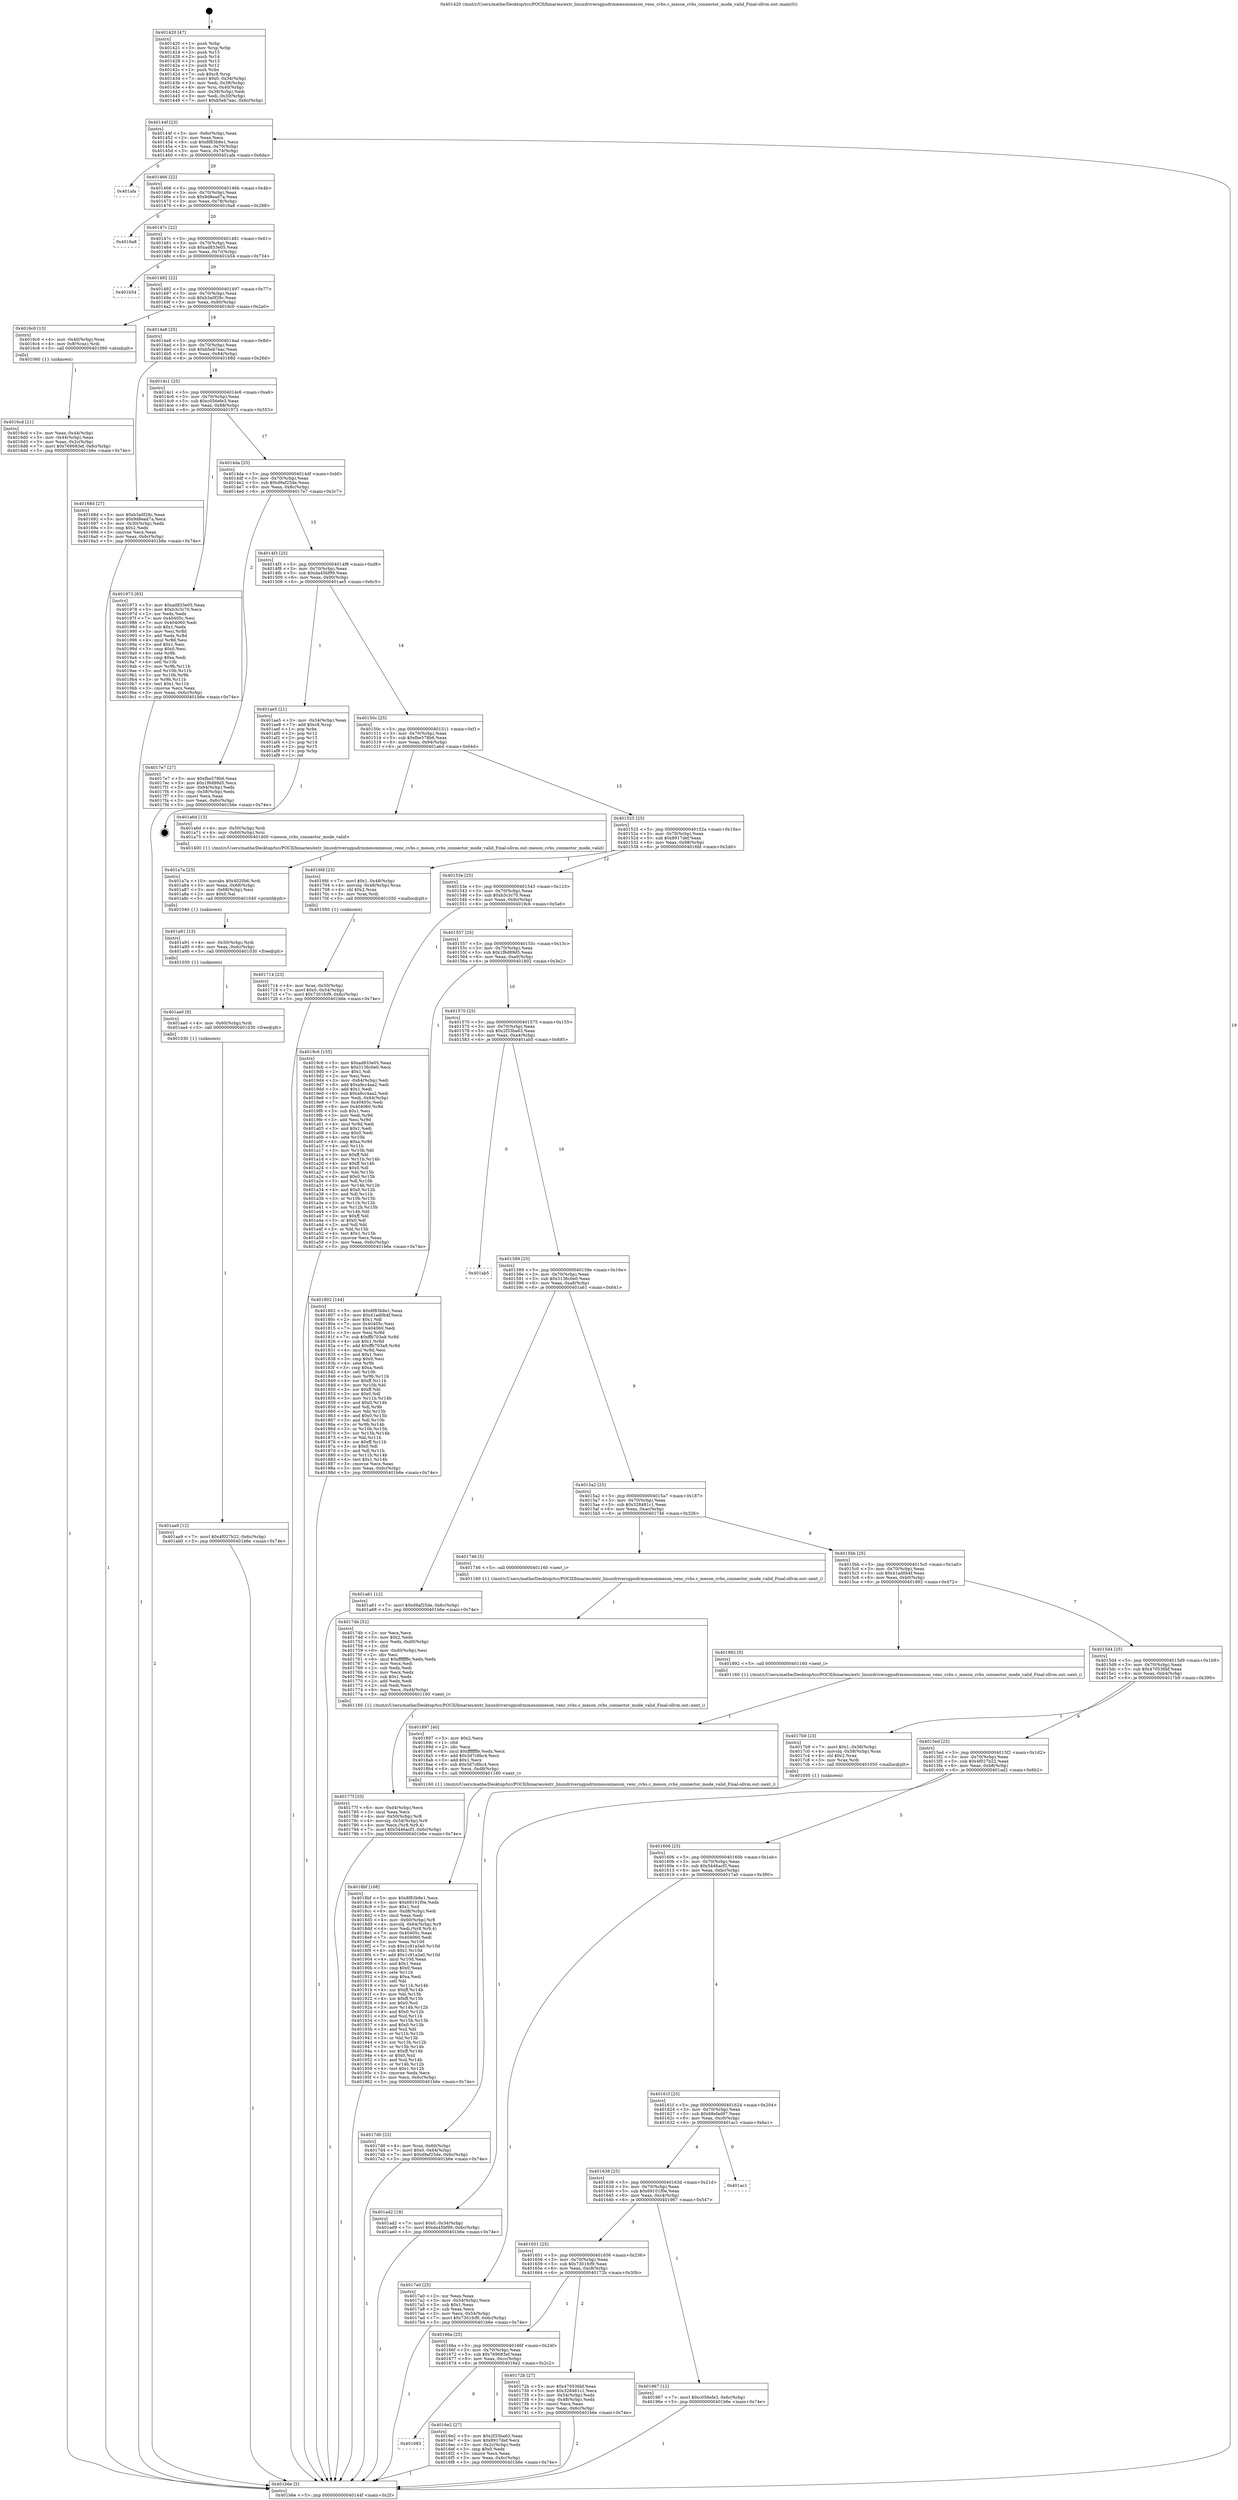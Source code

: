 digraph "0x401420" {
  label = "0x401420 (/mnt/c/Users/mathe/Desktop/tcc/POCII/binaries/extr_linuxdriversgpudrmmesonmeson_venc_cvbs.c_meson_cvbs_connector_mode_valid_Final-ollvm.out::main(0))"
  labelloc = "t"
  node[shape=record]

  Entry [label="",width=0.3,height=0.3,shape=circle,fillcolor=black,style=filled]
  "0x40144f" [label="{
     0x40144f [23]\l
     | [instrs]\l
     &nbsp;&nbsp;0x40144f \<+3\>: mov -0x6c(%rbp),%eax\l
     &nbsp;&nbsp;0x401452 \<+2\>: mov %eax,%ecx\l
     &nbsp;&nbsp;0x401454 \<+6\>: sub $0x8f83b8e1,%ecx\l
     &nbsp;&nbsp;0x40145a \<+3\>: mov %eax,-0x70(%rbp)\l
     &nbsp;&nbsp;0x40145d \<+3\>: mov %ecx,-0x74(%rbp)\l
     &nbsp;&nbsp;0x401460 \<+6\>: je 0000000000401afa \<main+0x6da\>\l
  }"]
  "0x401afa" [label="{
     0x401afa\l
  }", style=dashed]
  "0x401466" [label="{
     0x401466 [22]\l
     | [instrs]\l
     &nbsp;&nbsp;0x401466 \<+5\>: jmp 000000000040146b \<main+0x4b\>\l
     &nbsp;&nbsp;0x40146b \<+3\>: mov -0x70(%rbp),%eax\l
     &nbsp;&nbsp;0x40146e \<+5\>: sub $0x9d8ead7a,%eax\l
     &nbsp;&nbsp;0x401473 \<+3\>: mov %eax,-0x78(%rbp)\l
     &nbsp;&nbsp;0x401476 \<+6\>: je 00000000004016a8 \<main+0x288\>\l
  }"]
  Exit [label="",width=0.3,height=0.3,shape=circle,fillcolor=black,style=filled,peripheries=2]
  "0x4016a8" [label="{
     0x4016a8\l
  }", style=dashed]
  "0x40147c" [label="{
     0x40147c [22]\l
     | [instrs]\l
     &nbsp;&nbsp;0x40147c \<+5\>: jmp 0000000000401481 \<main+0x61\>\l
     &nbsp;&nbsp;0x401481 \<+3\>: mov -0x70(%rbp),%eax\l
     &nbsp;&nbsp;0x401484 \<+5\>: sub $0xad833e05,%eax\l
     &nbsp;&nbsp;0x401489 \<+3\>: mov %eax,-0x7c(%rbp)\l
     &nbsp;&nbsp;0x40148c \<+6\>: je 0000000000401b54 \<main+0x734\>\l
  }"]
  "0x401aa9" [label="{
     0x401aa9 [12]\l
     | [instrs]\l
     &nbsp;&nbsp;0x401aa9 \<+7\>: movl $0x4f027b22,-0x6c(%rbp)\l
     &nbsp;&nbsp;0x401ab0 \<+5\>: jmp 0000000000401b6e \<main+0x74e\>\l
  }"]
  "0x401b54" [label="{
     0x401b54\l
  }", style=dashed]
  "0x401492" [label="{
     0x401492 [22]\l
     | [instrs]\l
     &nbsp;&nbsp;0x401492 \<+5\>: jmp 0000000000401497 \<main+0x77\>\l
     &nbsp;&nbsp;0x401497 \<+3\>: mov -0x70(%rbp),%eax\l
     &nbsp;&nbsp;0x40149a \<+5\>: sub $0xb3a0f28c,%eax\l
     &nbsp;&nbsp;0x40149f \<+3\>: mov %eax,-0x80(%rbp)\l
     &nbsp;&nbsp;0x4014a2 \<+6\>: je 00000000004016c0 \<main+0x2a0\>\l
  }"]
  "0x401aa0" [label="{
     0x401aa0 [9]\l
     | [instrs]\l
     &nbsp;&nbsp;0x401aa0 \<+4\>: mov -0x60(%rbp),%rdi\l
     &nbsp;&nbsp;0x401aa4 \<+5\>: call 0000000000401030 \<free@plt\>\l
     | [calls]\l
     &nbsp;&nbsp;0x401030 \{1\} (unknown)\l
  }"]
  "0x4016c0" [label="{
     0x4016c0 [13]\l
     | [instrs]\l
     &nbsp;&nbsp;0x4016c0 \<+4\>: mov -0x40(%rbp),%rax\l
     &nbsp;&nbsp;0x4016c4 \<+4\>: mov 0x8(%rax),%rdi\l
     &nbsp;&nbsp;0x4016c8 \<+5\>: call 0000000000401060 \<atoi@plt\>\l
     | [calls]\l
     &nbsp;&nbsp;0x401060 \{1\} (unknown)\l
  }"]
  "0x4014a8" [label="{
     0x4014a8 [25]\l
     | [instrs]\l
     &nbsp;&nbsp;0x4014a8 \<+5\>: jmp 00000000004014ad \<main+0x8d\>\l
     &nbsp;&nbsp;0x4014ad \<+3\>: mov -0x70(%rbp),%eax\l
     &nbsp;&nbsp;0x4014b0 \<+5\>: sub $0xb5eb7eac,%eax\l
     &nbsp;&nbsp;0x4014b5 \<+6\>: mov %eax,-0x84(%rbp)\l
     &nbsp;&nbsp;0x4014bb \<+6\>: je 000000000040168d \<main+0x26d\>\l
  }"]
  "0x401a91" [label="{
     0x401a91 [15]\l
     | [instrs]\l
     &nbsp;&nbsp;0x401a91 \<+4\>: mov -0x50(%rbp),%rdi\l
     &nbsp;&nbsp;0x401a95 \<+6\>: mov %eax,-0xdc(%rbp)\l
     &nbsp;&nbsp;0x401a9b \<+5\>: call 0000000000401030 \<free@plt\>\l
     | [calls]\l
     &nbsp;&nbsp;0x401030 \{1\} (unknown)\l
  }"]
  "0x40168d" [label="{
     0x40168d [27]\l
     | [instrs]\l
     &nbsp;&nbsp;0x40168d \<+5\>: mov $0xb3a0f28c,%eax\l
     &nbsp;&nbsp;0x401692 \<+5\>: mov $0x9d8ead7a,%ecx\l
     &nbsp;&nbsp;0x401697 \<+3\>: mov -0x30(%rbp),%edx\l
     &nbsp;&nbsp;0x40169a \<+3\>: cmp $0x2,%edx\l
     &nbsp;&nbsp;0x40169d \<+3\>: cmovne %ecx,%eax\l
     &nbsp;&nbsp;0x4016a0 \<+3\>: mov %eax,-0x6c(%rbp)\l
     &nbsp;&nbsp;0x4016a3 \<+5\>: jmp 0000000000401b6e \<main+0x74e\>\l
  }"]
  "0x4014c1" [label="{
     0x4014c1 [25]\l
     | [instrs]\l
     &nbsp;&nbsp;0x4014c1 \<+5\>: jmp 00000000004014c6 \<main+0xa6\>\l
     &nbsp;&nbsp;0x4014c6 \<+3\>: mov -0x70(%rbp),%eax\l
     &nbsp;&nbsp;0x4014c9 \<+5\>: sub $0xc056efe3,%eax\l
     &nbsp;&nbsp;0x4014ce \<+6\>: mov %eax,-0x88(%rbp)\l
     &nbsp;&nbsp;0x4014d4 \<+6\>: je 0000000000401973 \<main+0x553\>\l
  }"]
  "0x401b6e" [label="{
     0x401b6e [5]\l
     | [instrs]\l
     &nbsp;&nbsp;0x401b6e \<+5\>: jmp 000000000040144f \<main+0x2f\>\l
  }"]
  "0x401420" [label="{
     0x401420 [47]\l
     | [instrs]\l
     &nbsp;&nbsp;0x401420 \<+1\>: push %rbp\l
     &nbsp;&nbsp;0x401421 \<+3\>: mov %rsp,%rbp\l
     &nbsp;&nbsp;0x401424 \<+2\>: push %r15\l
     &nbsp;&nbsp;0x401426 \<+2\>: push %r14\l
     &nbsp;&nbsp;0x401428 \<+2\>: push %r13\l
     &nbsp;&nbsp;0x40142a \<+2\>: push %r12\l
     &nbsp;&nbsp;0x40142c \<+1\>: push %rbx\l
     &nbsp;&nbsp;0x40142d \<+7\>: sub $0xc8,%rsp\l
     &nbsp;&nbsp;0x401434 \<+7\>: movl $0x0,-0x34(%rbp)\l
     &nbsp;&nbsp;0x40143b \<+3\>: mov %edi,-0x38(%rbp)\l
     &nbsp;&nbsp;0x40143e \<+4\>: mov %rsi,-0x40(%rbp)\l
     &nbsp;&nbsp;0x401442 \<+3\>: mov -0x38(%rbp),%edi\l
     &nbsp;&nbsp;0x401445 \<+3\>: mov %edi,-0x30(%rbp)\l
     &nbsp;&nbsp;0x401448 \<+7\>: movl $0xb5eb7eac,-0x6c(%rbp)\l
  }"]
  "0x4016cd" [label="{
     0x4016cd [21]\l
     | [instrs]\l
     &nbsp;&nbsp;0x4016cd \<+3\>: mov %eax,-0x44(%rbp)\l
     &nbsp;&nbsp;0x4016d0 \<+3\>: mov -0x44(%rbp),%eax\l
     &nbsp;&nbsp;0x4016d3 \<+3\>: mov %eax,-0x2c(%rbp)\l
     &nbsp;&nbsp;0x4016d6 \<+7\>: movl $0x769683ef,-0x6c(%rbp)\l
     &nbsp;&nbsp;0x4016dd \<+5\>: jmp 0000000000401b6e \<main+0x74e\>\l
  }"]
  "0x401a7a" [label="{
     0x401a7a [23]\l
     | [instrs]\l
     &nbsp;&nbsp;0x401a7a \<+10\>: movabs $0x4020b6,%rdi\l
     &nbsp;&nbsp;0x401a84 \<+3\>: mov %eax,-0x68(%rbp)\l
     &nbsp;&nbsp;0x401a87 \<+3\>: mov -0x68(%rbp),%esi\l
     &nbsp;&nbsp;0x401a8a \<+2\>: mov $0x0,%al\l
     &nbsp;&nbsp;0x401a8c \<+5\>: call 0000000000401040 \<printf@plt\>\l
     | [calls]\l
     &nbsp;&nbsp;0x401040 \{1\} (unknown)\l
  }"]
  "0x401973" [label="{
     0x401973 [83]\l
     | [instrs]\l
     &nbsp;&nbsp;0x401973 \<+5\>: mov $0xad833e05,%eax\l
     &nbsp;&nbsp;0x401978 \<+5\>: mov $0xb3c3c70,%ecx\l
     &nbsp;&nbsp;0x40197d \<+2\>: xor %edx,%edx\l
     &nbsp;&nbsp;0x40197f \<+7\>: mov 0x40405c,%esi\l
     &nbsp;&nbsp;0x401986 \<+7\>: mov 0x404060,%edi\l
     &nbsp;&nbsp;0x40198d \<+3\>: sub $0x1,%edx\l
     &nbsp;&nbsp;0x401990 \<+3\>: mov %esi,%r8d\l
     &nbsp;&nbsp;0x401993 \<+3\>: add %edx,%r8d\l
     &nbsp;&nbsp;0x401996 \<+4\>: imul %r8d,%esi\l
     &nbsp;&nbsp;0x40199a \<+3\>: and $0x1,%esi\l
     &nbsp;&nbsp;0x40199d \<+3\>: cmp $0x0,%esi\l
     &nbsp;&nbsp;0x4019a0 \<+4\>: sete %r9b\l
     &nbsp;&nbsp;0x4019a4 \<+3\>: cmp $0xa,%edi\l
     &nbsp;&nbsp;0x4019a7 \<+4\>: setl %r10b\l
     &nbsp;&nbsp;0x4019ab \<+3\>: mov %r9b,%r11b\l
     &nbsp;&nbsp;0x4019ae \<+3\>: and %r10b,%r11b\l
     &nbsp;&nbsp;0x4019b1 \<+3\>: xor %r10b,%r9b\l
     &nbsp;&nbsp;0x4019b4 \<+3\>: or %r9b,%r11b\l
     &nbsp;&nbsp;0x4019b7 \<+4\>: test $0x1,%r11b\l
     &nbsp;&nbsp;0x4019bb \<+3\>: cmovne %ecx,%eax\l
     &nbsp;&nbsp;0x4019be \<+3\>: mov %eax,-0x6c(%rbp)\l
     &nbsp;&nbsp;0x4019c1 \<+5\>: jmp 0000000000401b6e \<main+0x74e\>\l
  }"]
  "0x4014da" [label="{
     0x4014da [25]\l
     | [instrs]\l
     &nbsp;&nbsp;0x4014da \<+5\>: jmp 00000000004014df \<main+0xbf\>\l
     &nbsp;&nbsp;0x4014df \<+3\>: mov -0x70(%rbp),%eax\l
     &nbsp;&nbsp;0x4014e2 \<+5\>: sub $0xd9af25de,%eax\l
     &nbsp;&nbsp;0x4014e7 \<+6\>: mov %eax,-0x8c(%rbp)\l
     &nbsp;&nbsp;0x4014ed \<+6\>: je 00000000004017e7 \<main+0x3c7\>\l
  }"]
  "0x4018bf" [label="{
     0x4018bf [168]\l
     | [instrs]\l
     &nbsp;&nbsp;0x4018bf \<+5\>: mov $0x8f83b8e1,%ecx\l
     &nbsp;&nbsp;0x4018c4 \<+5\>: mov $0x69101f0e,%edx\l
     &nbsp;&nbsp;0x4018c9 \<+3\>: mov $0x1,%sil\l
     &nbsp;&nbsp;0x4018cc \<+6\>: mov -0xd8(%rbp),%edi\l
     &nbsp;&nbsp;0x4018d2 \<+3\>: imul %eax,%edi\l
     &nbsp;&nbsp;0x4018d5 \<+4\>: mov -0x60(%rbp),%r8\l
     &nbsp;&nbsp;0x4018d9 \<+4\>: movslq -0x64(%rbp),%r9\l
     &nbsp;&nbsp;0x4018dd \<+4\>: mov %edi,(%r8,%r9,4)\l
     &nbsp;&nbsp;0x4018e1 \<+7\>: mov 0x40405c,%eax\l
     &nbsp;&nbsp;0x4018e8 \<+7\>: mov 0x404060,%edi\l
     &nbsp;&nbsp;0x4018ef \<+3\>: mov %eax,%r10d\l
     &nbsp;&nbsp;0x4018f2 \<+7\>: sub $0x1c91a3a0,%r10d\l
     &nbsp;&nbsp;0x4018f9 \<+4\>: sub $0x1,%r10d\l
     &nbsp;&nbsp;0x4018fd \<+7\>: add $0x1c91a3a0,%r10d\l
     &nbsp;&nbsp;0x401904 \<+4\>: imul %r10d,%eax\l
     &nbsp;&nbsp;0x401908 \<+3\>: and $0x1,%eax\l
     &nbsp;&nbsp;0x40190b \<+3\>: cmp $0x0,%eax\l
     &nbsp;&nbsp;0x40190e \<+4\>: sete %r11b\l
     &nbsp;&nbsp;0x401912 \<+3\>: cmp $0xa,%edi\l
     &nbsp;&nbsp;0x401915 \<+3\>: setl %bl\l
     &nbsp;&nbsp;0x401918 \<+3\>: mov %r11b,%r14b\l
     &nbsp;&nbsp;0x40191b \<+4\>: xor $0xff,%r14b\l
     &nbsp;&nbsp;0x40191f \<+3\>: mov %bl,%r15b\l
     &nbsp;&nbsp;0x401922 \<+4\>: xor $0xff,%r15b\l
     &nbsp;&nbsp;0x401926 \<+4\>: xor $0x0,%sil\l
     &nbsp;&nbsp;0x40192a \<+3\>: mov %r14b,%r12b\l
     &nbsp;&nbsp;0x40192d \<+4\>: and $0x0,%r12b\l
     &nbsp;&nbsp;0x401931 \<+3\>: and %sil,%r11b\l
     &nbsp;&nbsp;0x401934 \<+3\>: mov %r15b,%r13b\l
     &nbsp;&nbsp;0x401937 \<+4\>: and $0x0,%r13b\l
     &nbsp;&nbsp;0x40193b \<+3\>: and %sil,%bl\l
     &nbsp;&nbsp;0x40193e \<+3\>: or %r11b,%r12b\l
     &nbsp;&nbsp;0x401941 \<+3\>: or %bl,%r13b\l
     &nbsp;&nbsp;0x401944 \<+3\>: xor %r13b,%r12b\l
     &nbsp;&nbsp;0x401947 \<+3\>: or %r15b,%r14b\l
     &nbsp;&nbsp;0x40194a \<+4\>: xor $0xff,%r14b\l
     &nbsp;&nbsp;0x40194e \<+4\>: or $0x0,%sil\l
     &nbsp;&nbsp;0x401952 \<+3\>: and %sil,%r14b\l
     &nbsp;&nbsp;0x401955 \<+3\>: or %r14b,%r12b\l
     &nbsp;&nbsp;0x401958 \<+4\>: test $0x1,%r12b\l
     &nbsp;&nbsp;0x40195c \<+3\>: cmovne %edx,%ecx\l
     &nbsp;&nbsp;0x40195f \<+3\>: mov %ecx,-0x6c(%rbp)\l
     &nbsp;&nbsp;0x401962 \<+5\>: jmp 0000000000401b6e \<main+0x74e\>\l
  }"]
  "0x4017e7" [label="{
     0x4017e7 [27]\l
     | [instrs]\l
     &nbsp;&nbsp;0x4017e7 \<+5\>: mov $0xfbe578b6,%eax\l
     &nbsp;&nbsp;0x4017ec \<+5\>: mov $0x1f6d89d5,%ecx\l
     &nbsp;&nbsp;0x4017f1 \<+3\>: mov -0x64(%rbp),%edx\l
     &nbsp;&nbsp;0x4017f4 \<+3\>: cmp -0x58(%rbp),%edx\l
     &nbsp;&nbsp;0x4017f7 \<+3\>: cmovl %ecx,%eax\l
     &nbsp;&nbsp;0x4017fa \<+3\>: mov %eax,-0x6c(%rbp)\l
     &nbsp;&nbsp;0x4017fd \<+5\>: jmp 0000000000401b6e \<main+0x74e\>\l
  }"]
  "0x4014f3" [label="{
     0x4014f3 [25]\l
     | [instrs]\l
     &nbsp;&nbsp;0x4014f3 \<+5\>: jmp 00000000004014f8 \<main+0xd8\>\l
     &nbsp;&nbsp;0x4014f8 \<+3\>: mov -0x70(%rbp),%eax\l
     &nbsp;&nbsp;0x4014fb \<+5\>: sub $0xda45bf99,%eax\l
     &nbsp;&nbsp;0x401500 \<+6\>: mov %eax,-0x90(%rbp)\l
     &nbsp;&nbsp;0x401506 \<+6\>: je 0000000000401ae5 \<main+0x6c5\>\l
  }"]
  "0x401897" [label="{
     0x401897 [40]\l
     | [instrs]\l
     &nbsp;&nbsp;0x401897 \<+5\>: mov $0x2,%ecx\l
     &nbsp;&nbsp;0x40189c \<+1\>: cltd\l
     &nbsp;&nbsp;0x40189d \<+2\>: idiv %ecx\l
     &nbsp;&nbsp;0x40189f \<+6\>: imul $0xfffffffe,%edx,%ecx\l
     &nbsp;&nbsp;0x4018a5 \<+6\>: add $0x3d7c8bc4,%ecx\l
     &nbsp;&nbsp;0x4018ab \<+3\>: add $0x1,%ecx\l
     &nbsp;&nbsp;0x4018ae \<+6\>: sub $0x3d7c8bc4,%ecx\l
     &nbsp;&nbsp;0x4018b4 \<+6\>: mov %ecx,-0xd8(%rbp)\l
     &nbsp;&nbsp;0x4018ba \<+5\>: call 0000000000401160 \<next_i\>\l
     | [calls]\l
     &nbsp;&nbsp;0x401160 \{1\} (/mnt/c/Users/mathe/Desktop/tcc/POCII/binaries/extr_linuxdriversgpudrmmesonmeson_venc_cvbs.c_meson_cvbs_connector_mode_valid_Final-ollvm.out::next_i)\l
  }"]
  "0x401ae5" [label="{
     0x401ae5 [21]\l
     | [instrs]\l
     &nbsp;&nbsp;0x401ae5 \<+3\>: mov -0x34(%rbp),%eax\l
     &nbsp;&nbsp;0x401ae8 \<+7\>: add $0xc8,%rsp\l
     &nbsp;&nbsp;0x401aef \<+1\>: pop %rbx\l
     &nbsp;&nbsp;0x401af0 \<+2\>: pop %r12\l
     &nbsp;&nbsp;0x401af2 \<+2\>: pop %r13\l
     &nbsp;&nbsp;0x401af4 \<+2\>: pop %r14\l
     &nbsp;&nbsp;0x401af6 \<+2\>: pop %r15\l
     &nbsp;&nbsp;0x401af8 \<+1\>: pop %rbp\l
     &nbsp;&nbsp;0x401af9 \<+1\>: ret\l
  }"]
  "0x40150c" [label="{
     0x40150c [25]\l
     | [instrs]\l
     &nbsp;&nbsp;0x40150c \<+5\>: jmp 0000000000401511 \<main+0xf1\>\l
     &nbsp;&nbsp;0x401511 \<+3\>: mov -0x70(%rbp),%eax\l
     &nbsp;&nbsp;0x401514 \<+5\>: sub $0xfbe578b6,%eax\l
     &nbsp;&nbsp;0x401519 \<+6\>: mov %eax,-0x94(%rbp)\l
     &nbsp;&nbsp;0x40151f \<+6\>: je 0000000000401a6d \<main+0x64d\>\l
  }"]
  "0x4017d0" [label="{
     0x4017d0 [23]\l
     | [instrs]\l
     &nbsp;&nbsp;0x4017d0 \<+4\>: mov %rax,-0x60(%rbp)\l
     &nbsp;&nbsp;0x4017d4 \<+7\>: movl $0x0,-0x64(%rbp)\l
     &nbsp;&nbsp;0x4017db \<+7\>: movl $0xd9af25de,-0x6c(%rbp)\l
     &nbsp;&nbsp;0x4017e2 \<+5\>: jmp 0000000000401b6e \<main+0x74e\>\l
  }"]
  "0x401a6d" [label="{
     0x401a6d [13]\l
     | [instrs]\l
     &nbsp;&nbsp;0x401a6d \<+4\>: mov -0x50(%rbp),%rdi\l
     &nbsp;&nbsp;0x401a71 \<+4\>: mov -0x60(%rbp),%rsi\l
     &nbsp;&nbsp;0x401a75 \<+5\>: call 0000000000401400 \<meson_cvbs_connector_mode_valid\>\l
     | [calls]\l
     &nbsp;&nbsp;0x401400 \{1\} (/mnt/c/Users/mathe/Desktop/tcc/POCII/binaries/extr_linuxdriversgpudrmmesonmeson_venc_cvbs.c_meson_cvbs_connector_mode_valid_Final-ollvm.out::meson_cvbs_connector_mode_valid)\l
  }"]
  "0x401525" [label="{
     0x401525 [25]\l
     | [instrs]\l
     &nbsp;&nbsp;0x401525 \<+5\>: jmp 000000000040152a \<main+0x10a\>\l
     &nbsp;&nbsp;0x40152a \<+3\>: mov -0x70(%rbp),%eax\l
     &nbsp;&nbsp;0x40152d \<+5\>: sub $0x8917def,%eax\l
     &nbsp;&nbsp;0x401532 \<+6\>: mov %eax,-0x98(%rbp)\l
     &nbsp;&nbsp;0x401538 \<+6\>: je 00000000004016fd \<main+0x2dd\>\l
  }"]
  "0x40177f" [label="{
     0x40177f [33]\l
     | [instrs]\l
     &nbsp;&nbsp;0x40177f \<+6\>: mov -0xd4(%rbp),%ecx\l
     &nbsp;&nbsp;0x401785 \<+3\>: imul %eax,%ecx\l
     &nbsp;&nbsp;0x401788 \<+4\>: mov -0x50(%rbp),%r8\l
     &nbsp;&nbsp;0x40178c \<+4\>: movslq -0x54(%rbp),%r9\l
     &nbsp;&nbsp;0x401790 \<+4\>: mov %ecx,(%r8,%r9,4)\l
     &nbsp;&nbsp;0x401794 \<+7\>: movl $0x5446acf3,-0x6c(%rbp)\l
     &nbsp;&nbsp;0x40179b \<+5\>: jmp 0000000000401b6e \<main+0x74e\>\l
  }"]
  "0x4016fd" [label="{
     0x4016fd [23]\l
     | [instrs]\l
     &nbsp;&nbsp;0x4016fd \<+7\>: movl $0x1,-0x48(%rbp)\l
     &nbsp;&nbsp;0x401704 \<+4\>: movslq -0x48(%rbp),%rax\l
     &nbsp;&nbsp;0x401708 \<+4\>: shl $0x2,%rax\l
     &nbsp;&nbsp;0x40170c \<+3\>: mov %rax,%rdi\l
     &nbsp;&nbsp;0x40170f \<+5\>: call 0000000000401050 \<malloc@plt\>\l
     | [calls]\l
     &nbsp;&nbsp;0x401050 \{1\} (unknown)\l
  }"]
  "0x40153e" [label="{
     0x40153e [25]\l
     | [instrs]\l
     &nbsp;&nbsp;0x40153e \<+5\>: jmp 0000000000401543 \<main+0x123\>\l
     &nbsp;&nbsp;0x401543 \<+3\>: mov -0x70(%rbp),%eax\l
     &nbsp;&nbsp;0x401546 \<+5\>: sub $0xb3c3c70,%eax\l
     &nbsp;&nbsp;0x40154b \<+6\>: mov %eax,-0x9c(%rbp)\l
     &nbsp;&nbsp;0x401551 \<+6\>: je 00000000004019c6 \<main+0x5a6\>\l
  }"]
  "0x40174b" [label="{
     0x40174b [52]\l
     | [instrs]\l
     &nbsp;&nbsp;0x40174b \<+2\>: xor %ecx,%ecx\l
     &nbsp;&nbsp;0x40174d \<+5\>: mov $0x2,%edx\l
     &nbsp;&nbsp;0x401752 \<+6\>: mov %edx,-0xd0(%rbp)\l
     &nbsp;&nbsp;0x401758 \<+1\>: cltd\l
     &nbsp;&nbsp;0x401759 \<+6\>: mov -0xd0(%rbp),%esi\l
     &nbsp;&nbsp;0x40175f \<+2\>: idiv %esi\l
     &nbsp;&nbsp;0x401761 \<+6\>: imul $0xfffffffe,%edx,%edx\l
     &nbsp;&nbsp;0x401767 \<+2\>: mov %ecx,%edi\l
     &nbsp;&nbsp;0x401769 \<+2\>: sub %edx,%edi\l
     &nbsp;&nbsp;0x40176b \<+2\>: mov %ecx,%edx\l
     &nbsp;&nbsp;0x40176d \<+3\>: sub $0x1,%edx\l
     &nbsp;&nbsp;0x401770 \<+2\>: add %edx,%edi\l
     &nbsp;&nbsp;0x401772 \<+2\>: sub %edi,%ecx\l
     &nbsp;&nbsp;0x401774 \<+6\>: mov %ecx,-0xd4(%rbp)\l
     &nbsp;&nbsp;0x40177a \<+5\>: call 0000000000401160 \<next_i\>\l
     | [calls]\l
     &nbsp;&nbsp;0x401160 \{1\} (/mnt/c/Users/mathe/Desktop/tcc/POCII/binaries/extr_linuxdriversgpudrmmesonmeson_venc_cvbs.c_meson_cvbs_connector_mode_valid_Final-ollvm.out::next_i)\l
  }"]
  "0x4019c6" [label="{
     0x4019c6 [155]\l
     | [instrs]\l
     &nbsp;&nbsp;0x4019c6 \<+5\>: mov $0xad833e05,%eax\l
     &nbsp;&nbsp;0x4019cb \<+5\>: mov $0x3136c0e0,%ecx\l
     &nbsp;&nbsp;0x4019d0 \<+2\>: mov $0x1,%dl\l
     &nbsp;&nbsp;0x4019d2 \<+2\>: xor %esi,%esi\l
     &nbsp;&nbsp;0x4019d4 \<+3\>: mov -0x64(%rbp),%edi\l
     &nbsp;&nbsp;0x4019d7 \<+6\>: add $0xa9cc4aa2,%edi\l
     &nbsp;&nbsp;0x4019dd \<+3\>: add $0x1,%edi\l
     &nbsp;&nbsp;0x4019e0 \<+6\>: sub $0xa9cc4aa2,%edi\l
     &nbsp;&nbsp;0x4019e6 \<+3\>: mov %edi,-0x64(%rbp)\l
     &nbsp;&nbsp;0x4019e9 \<+7\>: mov 0x40405c,%edi\l
     &nbsp;&nbsp;0x4019f0 \<+8\>: mov 0x404060,%r8d\l
     &nbsp;&nbsp;0x4019f8 \<+3\>: sub $0x1,%esi\l
     &nbsp;&nbsp;0x4019fb \<+3\>: mov %edi,%r9d\l
     &nbsp;&nbsp;0x4019fe \<+3\>: add %esi,%r9d\l
     &nbsp;&nbsp;0x401a01 \<+4\>: imul %r9d,%edi\l
     &nbsp;&nbsp;0x401a05 \<+3\>: and $0x1,%edi\l
     &nbsp;&nbsp;0x401a08 \<+3\>: cmp $0x0,%edi\l
     &nbsp;&nbsp;0x401a0b \<+4\>: sete %r10b\l
     &nbsp;&nbsp;0x401a0f \<+4\>: cmp $0xa,%r8d\l
     &nbsp;&nbsp;0x401a13 \<+4\>: setl %r11b\l
     &nbsp;&nbsp;0x401a17 \<+3\>: mov %r10b,%bl\l
     &nbsp;&nbsp;0x401a1a \<+3\>: xor $0xff,%bl\l
     &nbsp;&nbsp;0x401a1d \<+3\>: mov %r11b,%r14b\l
     &nbsp;&nbsp;0x401a20 \<+4\>: xor $0xff,%r14b\l
     &nbsp;&nbsp;0x401a24 \<+3\>: xor $0x0,%dl\l
     &nbsp;&nbsp;0x401a27 \<+3\>: mov %bl,%r15b\l
     &nbsp;&nbsp;0x401a2a \<+4\>: and $0x0,%r15b\l
     &nbsp;&nbsp;0x401a2e \<+3\>: and %dl,%r10b\l
     &nbsp;&nbsp;0x401a31 \<+3\>: mov %r14b,%r12b\l
     &nbsp;&nbsp;0x401a34 \<+4\>: and $0x0,%r12b\l
     &nbsp;&nbsp;0x401a38 \<+3\>: and %dl,%r11b\l
     &nbsp;&nbsp;0x401a3b \<+3\>: or %r10b,%r15b\l
     &nbsp;&nbsp;0x401a3e \<+3\>: or %r11b,%r12b\l
     &nbsp;&nbsp;0x401a41 \<+3\>: xor %r12b,%r15b\l
     &nbsp;&nbsp;0x401a44 \<+3\>: or %r14b,%bl\l
     &nbsp;&nbsp;0x401a47 \<+3\>: xor $0xff,%bl\l
     &nbsp;&nbsp;0x401a4a \<+3\>: or $0x0,%dl\l
     &nbsp;&nbsp;0x401a4d \<+2\>: and %dl,%bl\l
     &nbsp;&nbsp;0x401a4f \<+3\>: or %bl,%r15b\l
     &nbsp;&nbsp;0x401a52 \<+4\>: test $0x1,%r15b\l
     &nbsp;&nbsp;0x401a56 \<+3\>: cmovne %ecx,%eax\l
     &nbsp;&nbsp;0x401a59 \<+3\>: mov %eax,-0x6c(%rbp)\l
     &nbsp;&nbsp;0x401a5c \<+5\>: jmp 0000000000401b6e \<main+0x74e\>\l
  }"]
  "0x401557" [label="{
     0x401557 [25]\l
     | [instrs]\l
     &nbsp;&nbsp;0x401557 \<+5\>: jmp 000000000040155c \<main+0x13c\>\l
     &nbsp;&nbsp;0x40155c \<+3\>: mov -0x70(%rbp),%eax\l
     &nbsp;&nbsp;0x40155f \<+5\>: sub $0x1f6d89d5,%eax\l
     &nbsp;&nbsp;0x401564 \<+6\>: mov %eax,-0xa0(%rbp)\l
     &nbsp;&nbsp;0x40156a \<+6\>: je 0000000000401802 \<main+0x3e2\>\l
  }"]
  "0x401714" [label="{
     0x401714 [23]\l
     | [instrs]\l
     &nbsp;&nbsp;0x401714 \<+4\>: mov %rax,-0x50(%rbp)\l
     &nbsp;&nbsp;0x401718 \<+7\>: movl $0x0,-0x54(%rbp)\l
     &nbsp;&nbsp;0x40171f \<+7\>: movl $0x7301fcf9,-0x6c(%rbp)\l
     &nbsp;&nbsp;0x401726 \<+5\>: jmp 0000000000401b6e \<main+0x74e\>\l
  }"]
  "0x401802" [label="{
     0x401802 [144]\l
     | [instrs]\l
     &nbsp;&nbsp;0x401802 \<+5\>: mov $0x8f83b8e1,%eax\l
     &nbsp;&nbsp;0x401807 \<+5\>: mov $0x41ad0b4f,%ecx\l
     &nbsp;&nbsp;0x40180c \<+2\>: mov $0x1,%dl\l
     &nbsp;&nbsp;0x40180e \<+7\>: mov 0x40405c,%esi\l
     &nbsp;&nbsp;0x401815 \<+7\>: mov 0x404060,%edi\l
     &nbsp;&nbsp;0x40181c \<+3\>: mov %esi,%r8d\l
     &nbsp;&nbsp;0x40181f \<+7\>: sub $0xffb703a9,%r8d\l
     &nbsp;&nbsp;0x401826 \<+4\>: sub $0x1,%r8d\l
     &nbsp;&nbsp;0x40182a \<+7\>: add $0xffb703a9,%r8d\l
     &nbsp;&nbsp;0x401831 \<+4\>: imul %r8d,%esi\l
     &nbsp;&nbsp;0x401835 \<+3\>: and $0x1,%esi\l
     &nbsp;&nbsp;0x401838 \<+3\>: cmp $0x0,%esi\l
     &nbsp;&nbsp;0x40183b \<+4\>: sete %r9b\l
     &nbsp;&nbsp;0x40183f \<+3\>: cmp $0xa,%edi\l
     &nbsp;&nbsp;0x401842 \<+4\>: setl %r10b\l
     &nbsp;&nbsp;0x401846 \<+3\>: mov %r9b,%r11b\l
     &nbsp;&nbsp;0x401849 \<+4\>: xor $0xff,%r11b\l
     &nbsp;&nbsp;0x40184d \<+3\>: mov %r10b,%bl\l
     &nbsp;&nbsp;0x401850 \<+3\>: xor $0xff,%bl\l
     &nbsp;&nbsp;0x401853 \<+3\>: xor $0x0,%dl\l
     &nbsp;&nbsp;0x401856 \<+3\>: mov %r11b,%r14b\l
     &nbsp;&nbsp;0x401859 \<+4\>: and $0x0,%r14b\l
     &nbsp;&nbsp;0x40185d \<+3\>: and %dl,%r9b\l
     &nbsp;&nbsp;0x401860 \<+3\>: mov %bl,%r15b\l
     &nbsp;&nbsp;0x401863 \<+4\>: and $0x0,%r15b\l
     &nbsp;&nbsp;0x401867 \<+3\>: and %dl,%r10b\l
     &nbsp;&nbsp;0x40186a \<+3\>: or %r9b,%r14b\l
     &nbsp;&nbsp;0x40186d \<+3\>: or %r10b,%r15b\l
     &nbsp;&nbsp;0x401870 \<+3\>: xor %r15b,%r14b\l
     &nbsp;&nbsp;0x401873 \<+3\>: or %bl,%r11b\l
     &nbsp;&nbsp;0x401876 \<+4\>: xor $0xff,%r11b\l
     &nbsp;&nbsp;0x40187a \<+3\>: or $0x0,%dl\l
     &nbsp;&nbsp;0x40187d \<+3\>: and %dl,%r11b\l
     &nbsp;&nbsp;0x401880 \<+3\>: or %r11b,%r14b\l
     &nbsp;&nbsp;0x401883 \<+4\>: test $0x1,%r14b\l
     &nbsp;&nbsp;0x401887 \<+3\>: cmovne %ecx,%eax\l
     &nbsp;&nbsp;0x40188a \<+3\>: mov %eax,-0x6c(%rbp)\l
     &nbsp;&nbsp;0x40188d \<+5\>: jmp 0000000000401b6e \<main+0x74e\>\l
  }"]
  "0x401570" [label="{
     0x401570 [25]\l
     | [instrs]\l
     &nbsp;&nbsp;0x401570 \<+5\>: jmp 0000000000401575 \<main+0x155\>\l
     &nbsp;&nbsp;0x401575 \<+3\>: mov -0x70(%rbp),%eax\l
     &nbsp;&nbsp;0x401578 \<+5\>: sub $0x2f33ba63,%eax\l
     &nbsp;&nbsp;0x40157d \<+6\>: mov %eax,-0xa4(%rbp)\l
     &nbsp;&nbsp;0x401583 \<+6\>: je 0000000000401ab5 \<main+0x695\>\l
  }"]
  "0x401683" [label="{
     0x401683\l
  }", style=dashed]
  "0x401ab5" [label="{
     0x401ab5\l
  }", style=dashed]
  "0x401589" [label="{
     0x401589 [25]\l
     | [instrs]\l
     &nbsp;&nbsp;0x401589 \<+5\>: jmp 000000000040158e \<main+0x16e\>\l
     &nbsp;&nbsp;0x40158e \<+3\>: mov -0x70(%rbp),%eax\l
     &nbsp;&nbsp;0x401591 \<+5\>: sub $0x3136c0e0,%eax\l
     &nbsp;&nbsp;0x401596 \<+6\>: mov %eax,-0xa8(%rbp)\l
     &nbsp;&nbsp;0x40159c \<+6\>: je 0000000000401a61 \<main+0x641\>\l
  }"]
  "0x4016e2" [label="{
     0x4016e2 [27]\l
     | [instrs]\l
     &nbsp;&nbsp;0x4016e2 \<+5\>: mov $0x2f33ba63,%eax\l
     &nbsp;&nbsp;0x4016e7 \<+5\>: mov $0x8917def,%ecx\l
     &nbsp;&nbsp;0x4016ec \<+3\>: mov -0x2c(%rbp),%edx\l
     &nbsp;&nbsp;0x4016ef \<+3\>: cmp $0x0,%edx\l
     &nbsp;&nbsp;0x4016f2 \<+3\>: cmove %ecx,%eax\l
     &nbsp;&nbsp;0x4016f5 \<+3\>: mov %eax,-0x6c(%rbp)\l
     &nbsp;&nbsp;0x4016f8 \<+5\>: jmp 0000000000401b6e \<main+0x74e\>\l
  }"]
  "0x401a61" [label="{
     0x401a61 [12]\l
     | [instrs]\l
     &nbsp;&nbsp;0x401a61 \<+7\>: movl $0xd9af25de,-0x6c(%rbp)\l
     &nbsp;&nbsp;0x401a68 \<+5\>: jmp 0000000000401b6e \<main+0x74e\>\l
  }"]
  "0x4015a2" [label="{
     0x4015a2 [25]\l
     | [instrs]\l
     &nbsp;&nbsp;0x4015a2 \<+5\>: jmp 00000000004015a7 \<main+0x187\>\l
     &nbsp;&nbsp;0x4015a7 \<+3\>: mov -0x70(%rbp),%eax\l
     &nbsp;&nbsp;0x4015aa \<+5\>: sub $0x328481c1,%eax\l
     &nbsp;&nbsp;0x4015af \<+6\>: mov %eax,-0xac(%rbp)\l
     &nbsp;&nbsp;0x4015b5 \<+6\>: je 0000000000401746 \<main+0x326\>\l
  }"]
  "0x40166a" [label="{
     0x40166a [25]\l
     | [instrs]\l
     &nbsp;&nbsp;0x40166a \<+5\>: jmp 000000000040166f \<main+0x24f\>\l
     &nbsp;&nbsp;0x40166f \<+3\>: mov -0x70(%rbp),%eax\l
     &nbsp;&nbsp;0x401672 \<+5\>: sub $0x769683ef,%eax\l
     &nbsp;&nbsp;0x401677 \<+6\>: mov %eax,-0xcc(%rbp)\l
     &nbsp;&nbsp;0x40167d \<+6\>: je 00000000004016e2 \<main+0x2c2\>\l
  }"]
  "0x401746" [label="{
     0x401746 [5]\l
     | [instrs]\l
     &nbsp;&nbsp;0x401746 \<+5\>: call 0000000000401160 \<next_i\>\l
     | [calls]\l
     &nbsp;&nbsp;0x401160 \{1\} (/mnt/c/Users/mathe/Desktop/tcc/POCII/binaries/extr_linuxdriversgpudrmmesonmeson_venc_cvbs.c_meson_cvbs_connector_mode_valid_Final-ollvm.out::next_i)\l
  }"]
  "0x4015bb" [label="{
     0x4015bb [25]\l
     | [instrs]\l
     &nbsp;&nbsp;0x4015bb \<+5\>: jmp 00000000004015c0 \<main+0x1a0\>\l
     &nbsp;&nbsp;0x4015c0 \<+3\>: mov -0x70(%rbp),%eax\l
     &nbsp;&nbsp;0x4015c3 \<+5\>: sub $0x41ad0b4f,%eax\l
     &nbsp;&nbsp;0x4015c8 \<+6\>: mov %eax,-0xb0(%rbp)\l
     &nbsp;&nbsp;0x4015ce \<+6\>: je 0000000000401892 \<main+0x472\>\l
  }"]
  "0x40172b" [label="{
     0x40172b [27]\l
     | [instrs]\l
     &nbsp;&nbsp;0x40172b \<+5\>: mov $0x470536bf,%eax\l
     &nbsp;&nbsp;0x401730 \<+5\>: mov $0x328481c1,%ecx\l
     &nbsp;&nbsp;0x401735 \<+3\>: mov -0x54(%rbp),%edx\l
     &nbsp;&nbsp;0x401738 \<+3\>: cmp -0x48(%rbp),%edx\l
     &nbsp;&nbsp;0x40173b \<+3\>: cmovl %ecx,%eax\l
     &nbsp;&nbsp;0x40173e \<+3\>: mov %eax,-0x6c(%rbp)\l
     &nbsp;&nbsp;0x401741 \<+5\>: jmp 0000000000401b6e \<main+0x74e\>\l
  }"]
  "0x401892" [label="{
     0x401892 [5]\l
     | [instrs]\l
     &nbsp;&nbsp;0x401892 \<+5\>: call 0000000000401160 \<next_i\>\l
     | [calls]\l
     &nbsp;&nbsp;0x401160 \{1\} (/mnt/c/Users/mathe/Desktop/tcc/POCII/binaries/extr_linuxdriversgpudrmmesonmeson_venc_cvbs.c_meson_cvbs_connector_mode_valid_Final-ollvm.out::next_i)\l
  }"]
  "0x4015d4" [label="{
     0x4015d4 [25]\l
     | [instrs]\l
     &nbsp;&nbsp;0x4015d4 \<+5\>: jmp 00000000004015d9 \<main+0x1b9\>\l
     &nbsp;&nbsp;0x4015d9 \<+3\>: mov -0x70(%rbp),%eax\l
     &nbsp;&nbsp;0x4015dc \<+5\>: sub $0x470536bf,%eax\l
     &nbsp;&nbsp;0x4015e1 \<+6\>: mov %eax,-0xb4(%rbp)\l
     &nbsp;&nbsp;0x4015e7 \<+6\>: je 00000000004017b9 \<main+0x399\>\l
  }"]
  "0x401651" [label="{
     0x401651 [25]\l
     | [instrs]\l
     &nbsp;&nbsp;0x401651 \<+5\>: jmp 0000000000401656 \<main+0x236\>\l
     &nbsp;&nbsp;0x401656 \<+3\>: mov -0x70(%rbp),%eax\l
     &nbsp;&nbsp;0x401659 \<+5\>: sub $0x7301fcf9,%eax\l
     &nbsp;&nbsp;0x40165e \<+6\>: mov %eax,-0xc8(%rbp)\l
     &nbsp;&nbsp;0x401664 \<+6\>: je 000000000040172b \<main+0x30b\>\l
  }"]
  "0x4017b9" [label="{
     0x4017b9 [23]\l
     | [instrs]\l
     &nbsp;&nbsp;0x4017b9 \<+7\>: movl $0x1,-0x58(%rbp)\l
     &nbsp;&nbsp;0x4017c0 \<+4\>: movslq -0x58(%rbp),%rax\l
     &nbsp;&nbsp;0x4017c4 \<+4\>: shl $0x2,%rax\l
     &nbsp;&nbsp;0x4017c8 \<+3\>: mov %rax,%rdi\l
     &nbsp;&nbsp;0x4017cb \<+5\>: call 0000000000401050 \<malloc@plt\>\l
     | [calls]\l
     &nbsp;&nbsp;0x401050 \{1\} (unknown)\l
  }"]
  "0x4015ed" [label="{
     0x4015ed [25]\l
     | [instrs]\l
     &nbsp;&nbsp;0x4015ed \<+5\>: jmp 00000000004015f2 \<main+0x1d2\>\l
     &nbsp;&nbsp;0x4015f2 \<+3\>: mov -0x70(%rbp),%eax\l
     &nbsp;&nbsp;0x4015f5 \<+5\>: sub $0x4f027b22,%eax\l
     &nbsp;&nbsp;0x4015fa \<+6\>: mov %eax,-0xb8(%rbp)\l
     &nbsp;&nbsp;0x401600 \<+6\>: je 0000000000401ad2 \<main+0x6b2\>\l
  }"]
  "0x401967" [label="{
     0x401967 [12]\l
     | [instrs]\l
     &nbsp;&nbsp;0x401967 \<+7\>: movl $0xc056efe3,-0x6c(%rbp)\l
     &nbsp;&nbsp;0x40196e \<+5\>: jmp 0000000000401b6e \<main+0x74e\>\l
  }"]
  "0x401ad2" [label="{
     0x401ad2 [19]\l
     | [instrs]\l
     &nbsp;&nbsp;0x401ad2 \<+7\>: movl $0x0,-0x34(%rbp)\l
     &nbsp;&nbsp;0x401ad9 \<+7\>: movl $0xda45bf99,-0x6c(%rbp)\l
     &nbsp;&nbsp;0x401ae0 \<+5\>: jmp 0000000000401b6e \<main+0x74e\>\l
  }"]
  "0x401606" [label="{
     0x401606 [25]\l
     | [instrs]\l
     &nbsp;&nbsp;0x401606 \<+5\>: jmp 000000000040160b \<main+0x1eb\>\l
     &nbsp;&nbsp;0x40160b \<+3\>: mov -0x70(%rbp),%eax\l
     &nbsp;&nbsp;0x40160e \<+5\>: sub $0x5446acf3,%eax\l
     &nbsp;&nbsp;0x401613 \<+6\>: mov %eax,-0xbc(%rbp)\l
     &nbsp;&nbsp;0x401619 \<+6\>: je 00000000004017a0 \<main+0x380\>\l
  }"]
  "0x401638" [label="{
     0x401638 [25]\l
     | [instrs]\l
     &nbsp;&nbsp;0x401638 \<+5\>: jmp 000000000040163d \<main+0x21d\>\l
     &nbsp;&nbsp;0x40163d \<+3\>: mov -0x70(%rbp),%eax\l
     &nbsp;&nbsp;0x401640 \<+5\>: sub $0x69101f0e,%eax\l
     &nbsp;&nbsp;0x401645 \<+6\>: mov %eax,-0xc4(%rbp)\l
     &nbsp;&nbsp;0x40164b \<+6\>: je 0000000000401967 \<main+0x547\>\l
  }"]
  "0x4017a0" [label="{
     0x4017a0 [25]\l
     | [instrs]\l
     &nbsp;&nbsp;0x4017a0 \<+2\>: xor %eax,%eax\l
     &nbsp;&nbsp;0x4017a2 \<+3\>: mov -0x54(%rbp),%ecx\l
     &nbsp;&nbsp;0x4017a5 \<+3\>: sub $0x1,%eax\l
     &nbsp;&nbsp;0x4017a8 \<+2\>: sub %eax,%ecx\l
     &nbsp;&nbsp;0x4017aa \<+3\>: mov %ecx,-0x54(%rbp)\l
     &nbsp;&nbsp;0x4017ad \<+7\>: movl $0x7301fcf9,-0x6c(%rbp)\l
     &nbsp;&nbsp;0x4017b4 \<+5\>: jmp 0000000000401b6e \<main+0x74e\>\l
  }"]
  "0x40161f" [label="{
     0x40161f [25]\l
     | [instrs]\l
     &nbsp;&nbsp;0x40161f \<+5\>: jmp 0000000000401624 \<main+0x204\>\l
     &nbsp;&nbsp;0x401624 \<+3\>: mov -0x70(%rbp),%eax\l
     &nbsp;&nbsp;0x401627 \<+5\>: sub $0x68efad97,%eax\l
     &nbsp;&nbsp;0x40162c \<+6\>: mov %eax,-0xc0(%rbp)\l
     &nbsp;&nbsp;0x401632 \<+6\>: je 0000000000401ac1 \<main+0x6a1\>\l
  }"]
  "0x401ac1" [label="{
     0x401ac1\l
  }", style=dashed]
  Entry -> "0x401420" [label=" 1"]
  "0x40144f" -> "0x401afa" [label=" 0"]
  "0x40144f" -> "0x401466" [label=" 20"]
  "0x401ae5" -> Exit [label=" 1"]
  "0x401466" -> "0x4016a8" [label=" 0"]
  "0x401466" -> "0x40147c" [label=" 20"]
  "0x401ad2" -> "0x401b6e" [label=" 1"]
  "0x40147c" -> "0x401b54" [label=" 0"]
  "0x40147c" -> "0x401492" [label=" 20"]
  "0x401aa9" -> "0x401b6e" [label=" 1"]
  "0x401492" -> "0x4016c0" [label=" 1"]
  "0x401492" -> "0x4014a8" [label=" 19"]
  "0x401aa0" -> "0x401aa9" [label=" 1"]
  "0x4014a8" -> "0x40168d" [label=" 1"]
  "0x4014a8" -> "0x4014c1" [label=" 18"]
  "0x40168d" -> "0x401b6e" [label=" 1"]
  "0x401420" -> "0x40144f" [label=" 1"]
  "0x401b6e" -> "0x40144f" [label=" 19"]
  "0x4016c0" -> "0x4016cd" [label=" 1"]
  "0x4016cd" -> "0x401b6e" [label=" 1"]
  "0x401a91" -> "0x401aa0" [label=" 1"]
  "0x4014c1" -> "0x401973" [label=" 1"]
  "0x4014c1" -> "0x4014da" [label=" 17"]
  "0x401a7a" -> "0x401a91" [label=" 1"]
  "0x4014da" -> "0x4017e7" [label=" 2"]
  "0x4014da" -> "0x4014f3" [label=" 15"]
  "0x401a6d" -> "0x401a7a" [label=" 1"]
  "0x4014f3" -> "0x401ae5" [label=" 1"]
  "0x4014f3" -> "0x40150c" [label=" 14"]
  "0x401a61" -> "0x401b6e" [label=" 1"]
  "0x40150c" -> "0x401a6d" [label=" 1"]
  "0x40150c" -> "0x401525" [label=" 13"]
  "0x4019c6" -> "0x401b6e" [label=" 1"]
  "0x401525" -> "0x4016fd" [label=" 1"]
  "0x401525" -> "0x40153e" [label=" 12"]
  "0x401973" -> "0x401b6e" [label=" 1"]
  "0x40153e" -> "0x4019c6" [label=" 1"]
  "0x40153e" -> "0x401557" [label=" 11"]
  "0x401967" -> "0x401b6e" [label=" 1"]
  "0x401557" -> "0x401802" [label=" 1"]
  "0x401557" -> "0x401570" [label=" 10"]
  "0x4018bf" -> "0x401b6e" [label=" 1"]
  "0x401570" -> "0x401ab5" [label=" 0"]
  "0x401570" -> "0x401589" [label=" 10"]
  "0x401897" -> "0x4018bf" [label=" 1"]
  "0x401589" -> "0x401a61" [label=" 1"]
  "0x401589" -> "0x4015a2" [label=" 9"]
  "0x401892" -> "0x401897" [label=" 1"]
  "0x4015a2" -> "0x401746" [label=" 1"]
  "0x4015a2" -> "0x4015bb" [label=" 8"]
  "0x4017e7" -> "0x401b6e" [label=" 2"]
  "0x4015bb" -> "0x401892" [label=" 1"]
  "0x4015bb" -> "0x4015d4" [label=" 7"]
  "0x4017d0" -> "0x401b6e" [label=" 1"]
  "0x4015d4" -> "0x4017b9" [label=" 1"]
  "0x4015d4" -> "0x4015ed" [label=" 6"]
  "0x4017a0" -> "0x401b6e" [label=" 1"]
  "0x4015ed" -> "0x401ad2" [label=" 1"]
  "0x4015ed" -> "0x401606" [label=" 5"]
  "0x40177f" -> "0x401b6e" [label=" 1"]
  "0x401606" -> "0x4017a0" [label=" 1"]
  "0x401606" -> "0x40161f" [label=" 4"]
  "0x401746" -> "0x40174b" [label=" 1"]
  "0x40161f" -> "0x401ac1" [label=" 0"]
  "0x40161f" -> "0x401638" [label=" 4"]
  "0x40174b" -> "0x40177f" [label=" 1"]
  "0x401638" -> "0x401967" [label=" 1"]
  "0x401638" -> "0x401651" [label=" 3"]
  "0x4017b9" -> "0x4017d0" [label=" 1"]
  "0x401651" -> "0x40172b" [label=" 2"]
  "0x401651" -> "0x40166a" [label=" 1"]
  "0x401802" -> "0x401b6e" [label=" 1"]
  "0x40166a" -> "0x4016e2" [label=" 1"]
  "0x40166a" -> "0x401683" [label=" 0"]
  "0x4016e2" -> "0x401b6e" [label=" 1"]
  "0x4016fd" -> "0x401714" [label=" 1"]
  "0x401714" -> "0x401b6e" [label=" 1"]
  "0x40172b" -> "0x401b6e" [label=" 2"]
}
